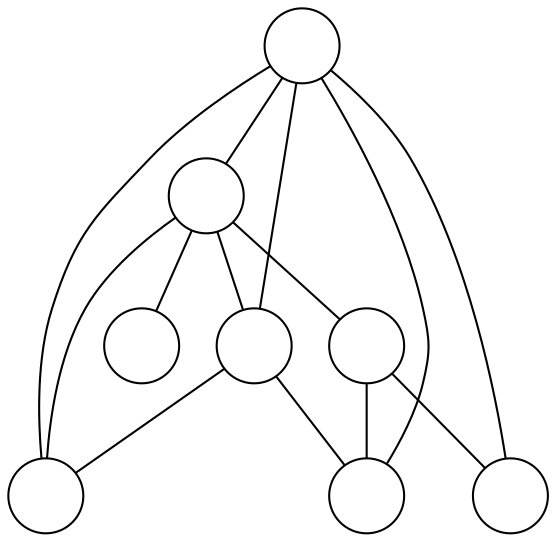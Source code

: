 graph G {
  node[label="", shape=circle]
  0;
  1;
  2;
  3;
  4;
  5;
  6;
  7;
  4 -- 0;
  4 -- 1;
  5 -- 0;
  5 -- 2;
  6 -- 1;
  6 -- 3;
  6 -- 4;
  6 -- 5;
  7 -- 0;
  7 -- 1;
  7 -- 2;
  7 -- 4;
  7 -- 6;
}
